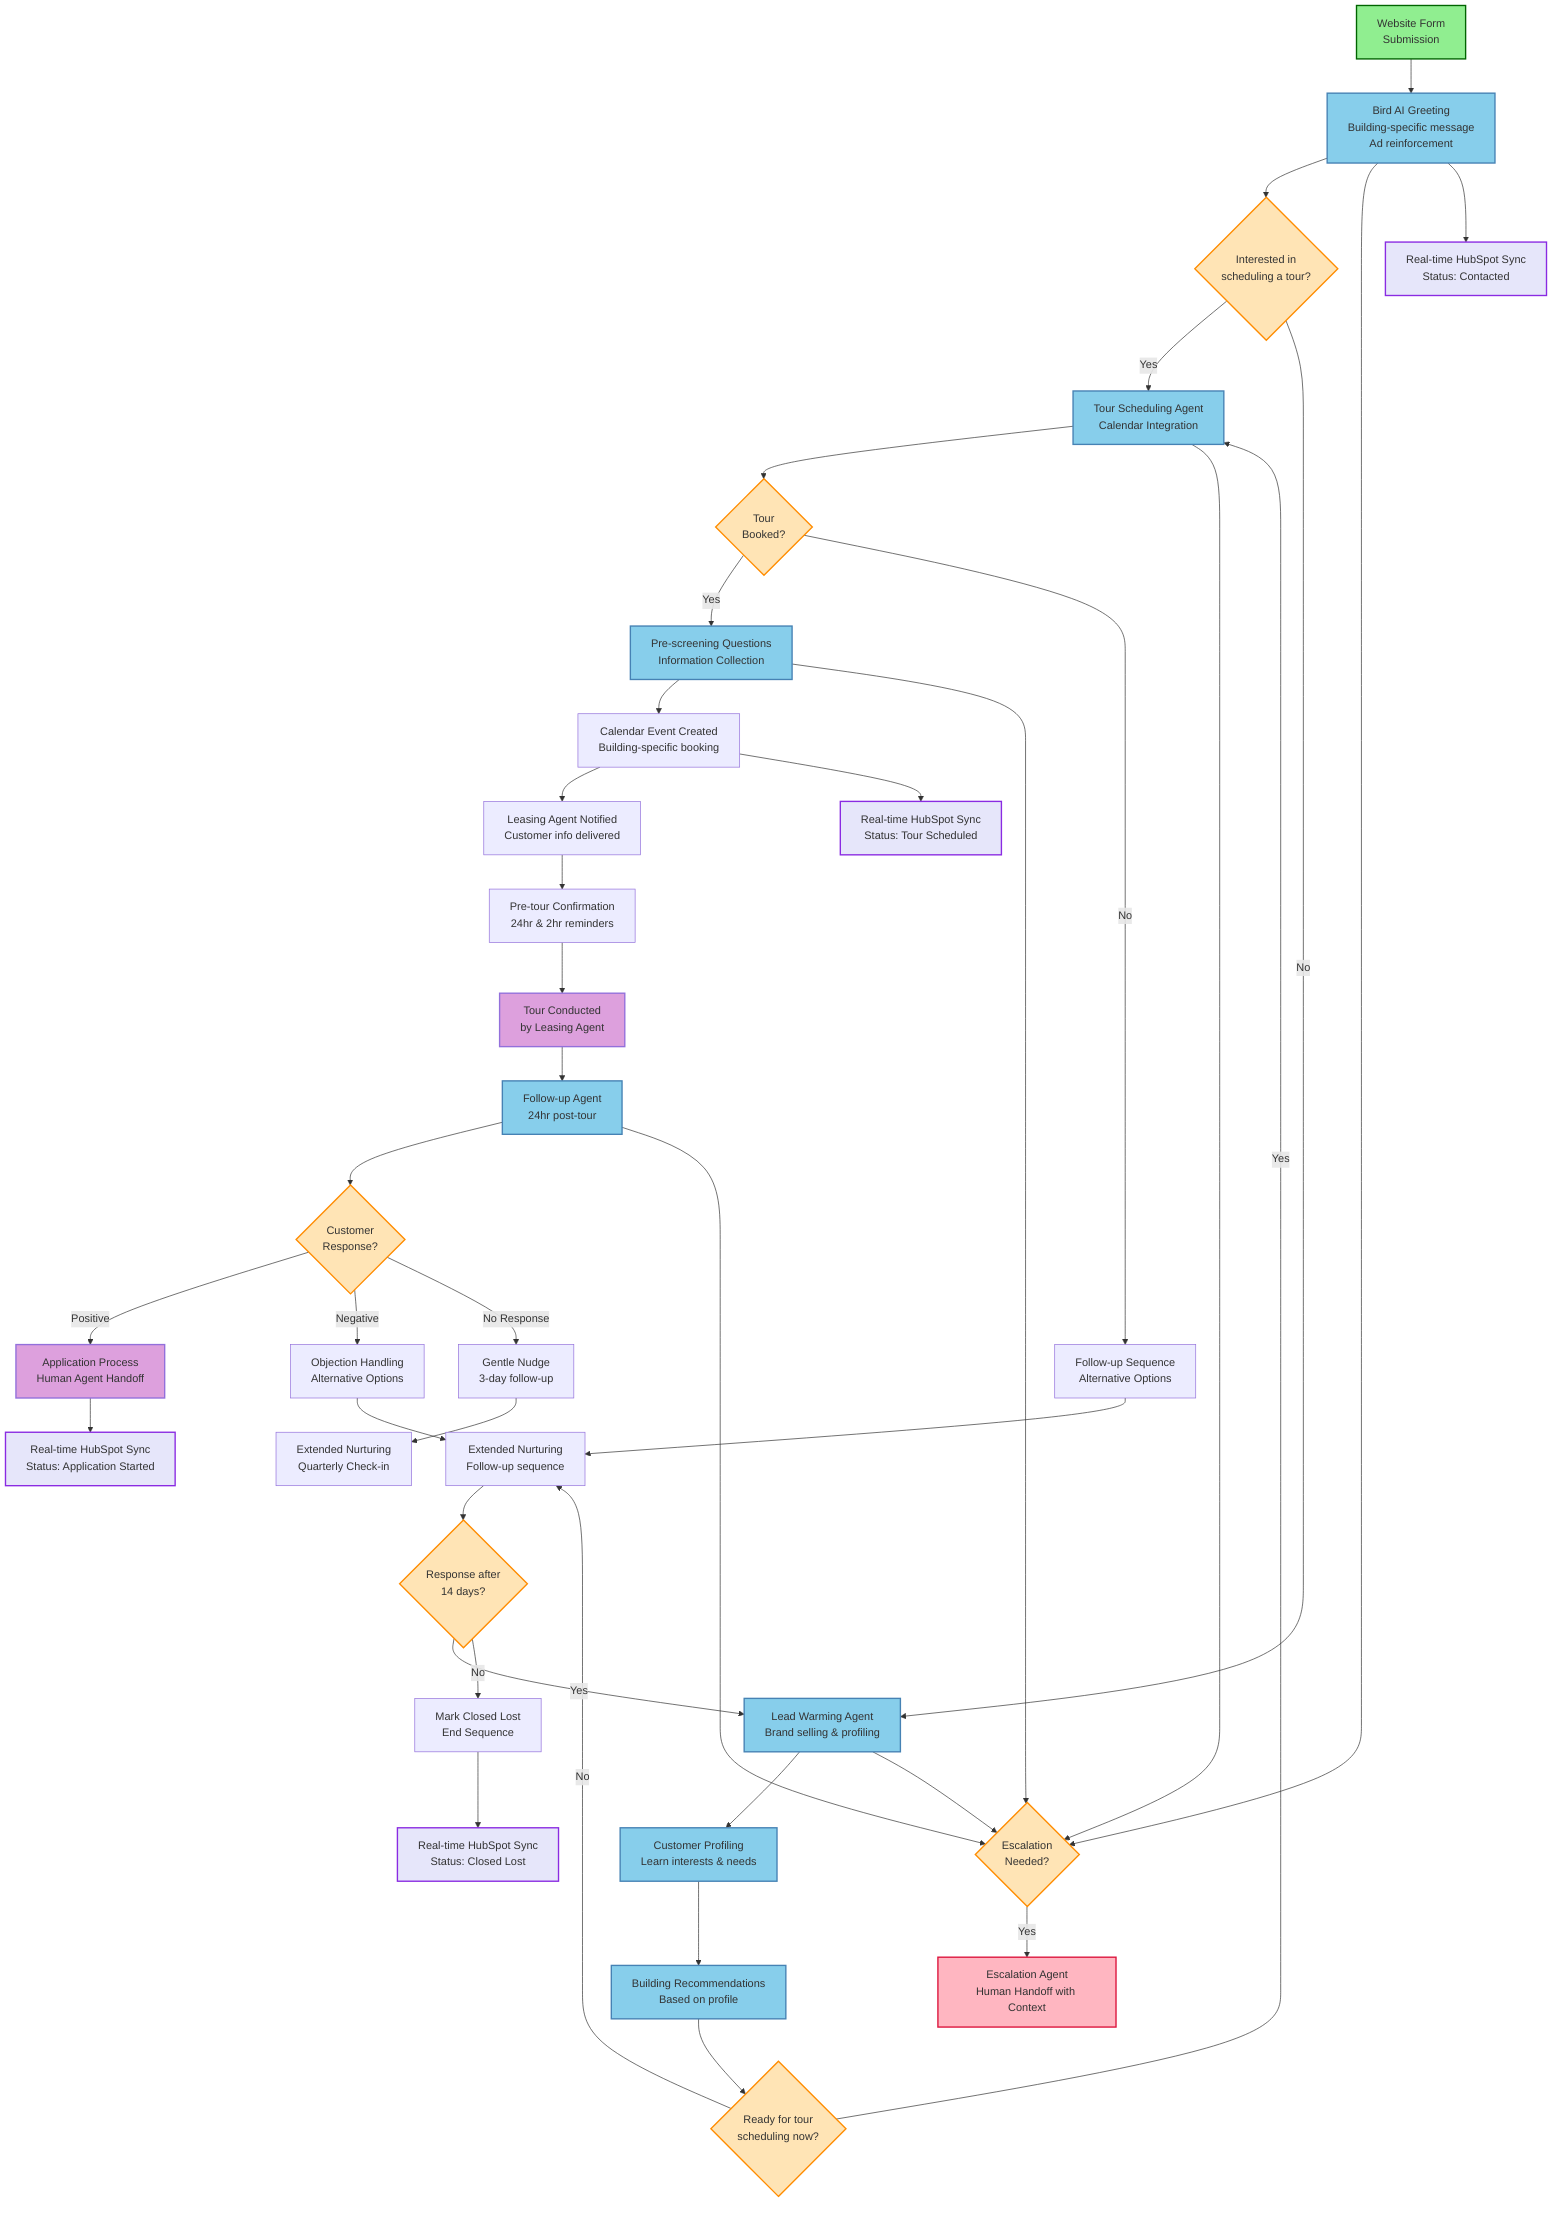 flowchart TD
    %% Customer Entry Point
    A[Website Form<br/>Submission] --> B[Bird AI Greeting<br/>Building-specific message<br/>Ad reinforcement]
    
    %% Direct Tour Interest Question
    B --> C{Interested in<br/>scheduling a tour?}
    C -->|Yes| D[Tour Scheduling Agent<br/>Calendar Integration]
    C -->|No| E[Lead Warming Agent<br/>Brand selling & profiling]
    
    %% Tour Scheduling Path
    D --> L{Tour<br/>Booked?}
    L -->|Yes| M[Pre-screening Questions<br/>Information Collection]
    L -->|No| N[Follow-up Sequence<br/>Alternative Options]
    
    %% Pre-screening and Calendar Booking
    M --> O[Calendar Event Created<br/>Building-specific booking]
    O --> P[Leasing Agent Notified<br/>Customer info delivered]
    
    %% Warming Sequence Path
    E --> F[Customer Profiling<br/>Learn interests & needs]
    F --> G[Building Recommendations<br/>Based on profile]
    G --> H{Ready for tour<br/>scheduling now?}
    H -->|Yes| D
    H -->|No| I[Extended Nurturing<br/>Follow-up sequence]
    I --> J{Response after<br/>14 days?}
    J -->|Yes| E
    J -->|No| K[Mark Closed Lost<br/>End Sequence]
    
    %% Tour Execution
    P --> Q[Pre-tour Confirmation<br/>24hr & 2hr reminders]
    Q --> R[Tour Conducted<br/>by Leasing Agent]
    R --> S[Follow-up Agent<br/>24hr post-tour]
    
    %% Post-tour Path
    S --> T{Customer<br/>Response?}
    T -->|Positive| U[Application Process<br/>Human Agent Handoff]
    T -->|Negative| V[Objection Handling<br/>Alternative Options]
    T -->|No Response| W[Gentle Nudge<br/>3-day follow-up]
    
    %% Escalation Path
    B --> X{Escalation<br/>Needed?}
    D --> X
    E --> X
    M --> X
    S --> X
    X -->|Yes| Y[Escalation Agent<br/>Human Handoff with Context]
    
    %% HubSpot Integration
    B --> Z1[Real-time HubSpot Sync<br/>Status: Contacted]
    O --> Z2[Real-time HubSpot Sync<br/>Status: Tour Scheduled]
    U --> Z3[Real-time HubSpot Sync<br/>Status: Application Started]
    K --> Z4[Real-time HubSpot Sync<br/>Status: Closed Lost]
    
    %% Feedback Loop
    N --> I
    V --> I
    W --> AA[Extended Nurturing<br/>Quarterly Check-in]
    
    %% Styling
    classDef startEnd fill:#90EE90,stroke:#006400,stroke-width:2px
    classDef agent fill:#87CEEB,stroke:#4682B4,stroke-width:2px
    classDef decision fill:#FFE4B5,stroke:#FF8C00,stroke-width:2px
    classDef hubspot fill:#E6E6FA,stroke:#8A2BE2,stroke-width:2px
    classDef escalation fill:#FFB6C1,stroke:#DC143C,stroke-width:2px
    classDef human fill:#DDA0DD,stroke:#9370DB,stroke-width:2px
    
    class A startEnd
    class B,D,E,F,G,M,S agent
    class C,H,J,L,T,X decision
    class Z1,Z2,Z3,Z4 hubspot
    class Y escalation
    class R,U human